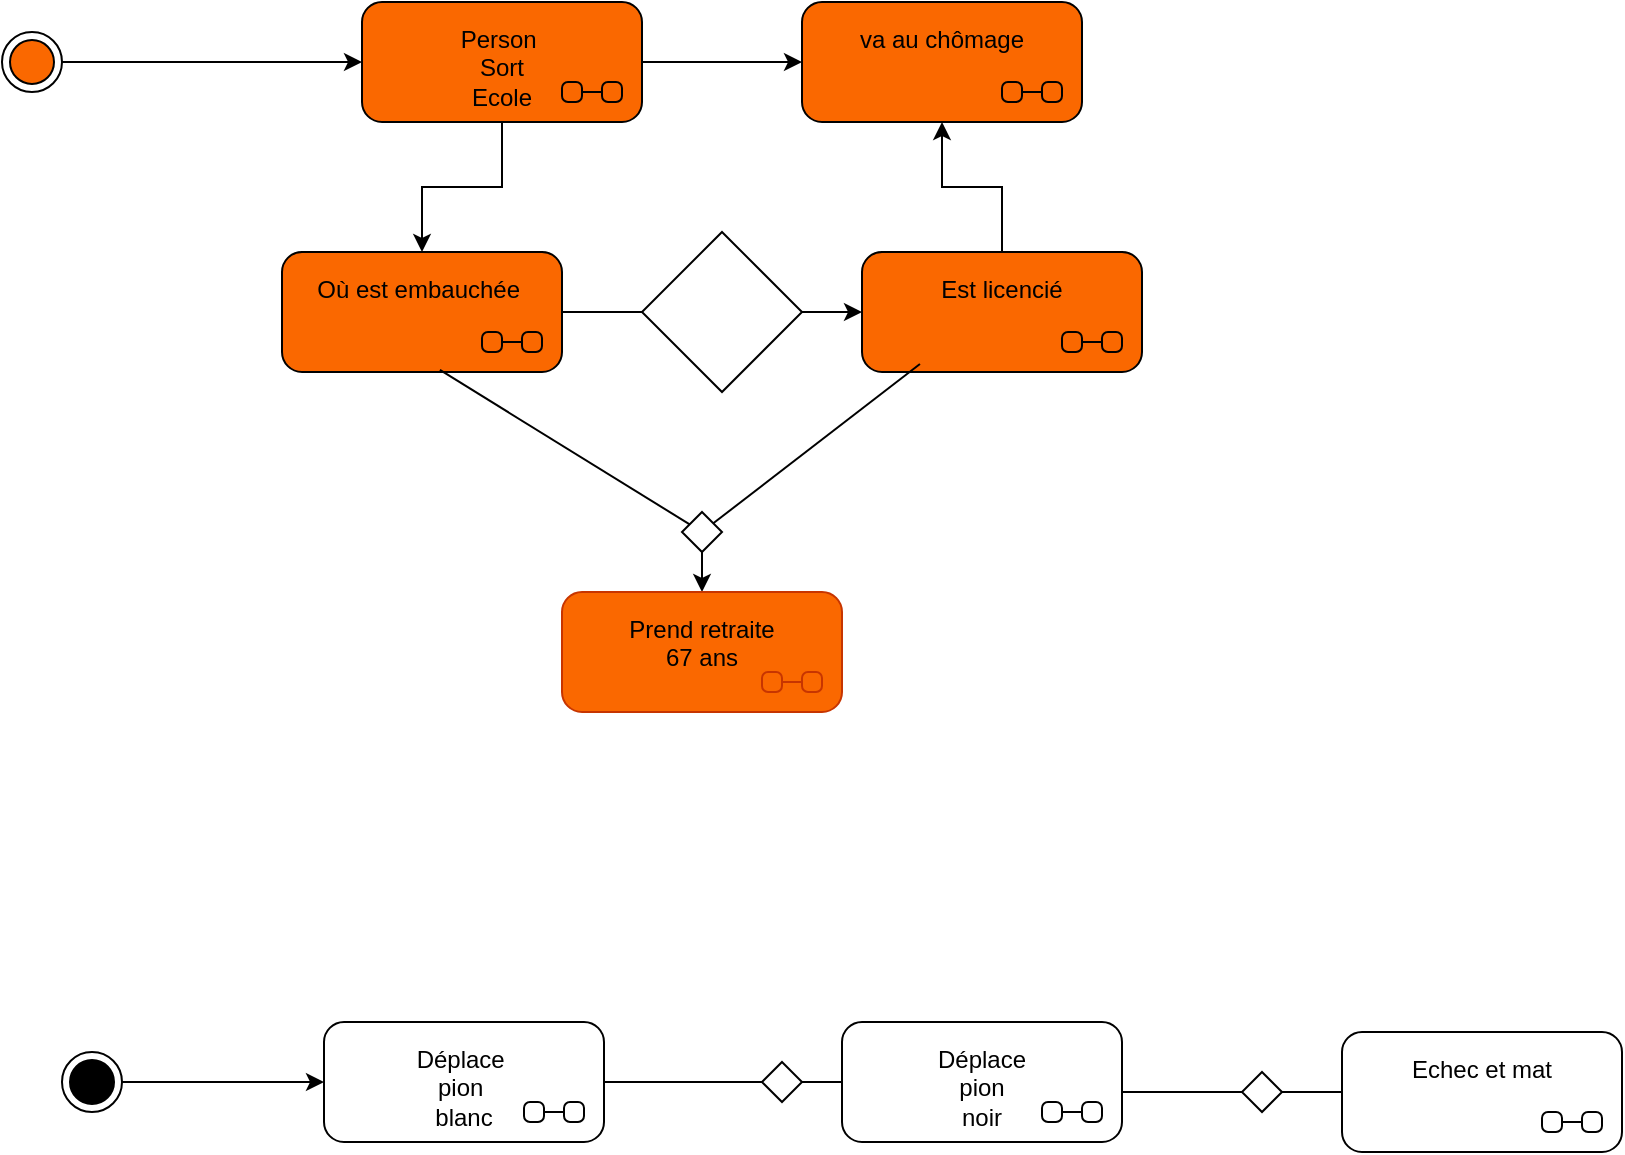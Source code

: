 <mxfile version="26.0.7">
  <diagram name="Page-1" id="htie52m5lzx_B7DPwPxJ">
    <mxGraphModel dx="954" dy="646" grid="1" gridSize="10" guides="1" tooltips="1" connect="1" arrows="1" fold="1" page="1" pageScale="1" pageWidth="827" pageHeight="1169" background="none" math="0" shadow="0">
      <root>
        <mxCell id="0" />
        <mxCell id="1" parent="0" />
        <mxCell id="Ul_6RHFBqRUCSH85dnKk-5" style="edgeStyle=orthogonalEdgeStyle;rounded=1;orthogonalLoop=1;jettySize=auto;html=1;exitX=1;exitY=0.5;exitDx=0;exitDy=0;fillColor=#fa6800;strokeColor=default;shadow=0;" edge="1" parent="1" source="Ul_6RHFBqRUCSH85dnKk-2">
          <mxGeometry relative="1" as="geometry">
            <mxPoint x="250" y="85" as="targetPoint" />
          </mxGeometry>
        </mxCell>
        <mxCell id="Ul_6RHFBqRUCSH85dnKk-2" value="" style="ellipse;html=1;shape=endState;fillColor=#fa6800;strokeColor=default;rounded=1;fontColor=#000000;shadow=0;" vertex="1" parent="1">
          <mxGeometry x="70" y="70" width="30" height="30" as="geometry" />
        </mxCell>
        <mxCell id="Ul_6RHFBqRUCSH85dnKk-17" value="" style="edgeStyle=orthogonalEdgeStyle;rounded=1;orthogonalLoop=1;jettySize=auto;html=1;fillColor=#fa6800;strokeColor=default;shadow=0;" edge="1" parent="1" source="Ul_6RHFBqRUCSH85dnKk-11" target="Ul_6RHFBqRUCSH85dnKk-16">
          <mxGeometry relative="1" as="geometry" />
        </mxCell>
        <mxCell id="Ul_6RHFBqRUCSH85dnKk-21" style="edgeStyle=orthogonalEdgeStyle;rounded=0;hachureGap=4;orthogonalLoop=1;jettySize=auto;html=1;exitX=0.5;exitY=1;exitDx=0;exitDy=0;entryX=0.5;entryY=0;entryDx=0;entryDy=0;fontFamily=Architects Daughter;fontSource=https%3A%2F%2Ffonts.googleapis.com%2Fcss%3Ffamily%3DArchitects%2BDaughter;" edge="1" parent="1" source="Ul_6RHFBqRUCSH85dnKk-11" target="Ul_6RHFBqRUCSH85dnKk-18">
          <mxGeometry relative="1" as="geometry" />
        </mxCell>
        <mxCell id="Ul_6RHFBqRUCSH85dnKk-11" value="Person&amp;nbsp;&lt;div&gt;Sort&lt;/div&gt;&lt;div&gt;Ecole&lt;/div&gt;" style="shape=umlState;rounded=1;verticalAlign=top;spacingTop=5;umlStateSymbol=collapseState;absoluteArcSize=1;arcSize=10;html=1;whiteSpace=wrap;fillColor=#fa6800;fontColor=#000000;strokeColor=default;shadow=0;" vertex="1" parent="1">
          <mxGeometry x="250" y="55" width="140" height="60" as="geometry" />
        </mxCell>
        <mxCell id="Ul_6RHFBqRUCSH85dnKk-16" value="va au chômage" style="shape=umlState;rounded=1;verticalAlign=top;spacingTop=5;umlStateSymbol=collapseState;absoluteArcSize=1;arcSize=10;html=1;whiteSpace=wrap;fillColor=#fa6800;fontColor=#000000;strokeColor=default;shadow=0;" vertex="1" parent="1">
          <mxGeometry x="470" y="55" width="140" height="60" as="geometry" />
        </mxCell>
        <mxCell id="Ul_6RHFBqRUCSH85dnKk-23" value="" style="rounded=0;orthogonalLoop=1;jettySize=auto;html=1;elbow=vertical;" edge="1" parent="1" source="Ul_6RHFBqRUCSH85dnKk-18" target="Ul_6RHFBqRUCSH85dnKk-22">
          <mxGeometry relative="1" as="geometry" />
        </mxCell>
        <mxCell id="Ul_6RHFBqRUCSH85dnKk-18" value="Où est embauchée&amp;nbsp;" style="shape=umlState;rounded=1;verticalAlign=top;spacingTop=5;umlStateSymbol=collapseState;absoluteArcSize=1;arcSize=10;html=1;whiteSpace=wrap;fillColor=#fa6800;fontColor=#000000;strokeColor=default;shadow=0;" vertex="1" parent="1">
          <mxGeometry x="210" y="180" width="140" height="60" as="geometry" />
        </mxCell>
        <mxCell id="Ul_6RHFBqRUCSH85dnKk-24" style="edgeStyle=orthogonalEdgeStyle;rounded=0;orthogonalLoop=1;jettySize=auto;html=1;exitX=0.5;exitY=0;exitDx=0;exitDy=0;entryX=0.5;entryY=1;entryDx=0;entryDy=0;" edge="1" parent="1" source="Ul_6RHFBqRUCSH85dnKk-22" target="Ul_6RHFBqRUCSH85dnKk-16">
          <mxGeometry relative="1" as="geometry" />
        </mxCell>
        <mxCell id="Ul_6RHFBqRUCSH85dnKk-22" value="Est licencié" style="shape=umlState;rounded=1;verticalAlign=top;spacingTop=5;umlStateSymbol=collapseState;absoluteArcSize=1;arcSize=10;html=1;whiteSpace=wrap;fillColor=#fa6800;fontColor=#000000;strokeColor=default;shadow=0;" vertex="1" parent="1">
          <mxGeometry x="500" y="180" width="140" height="60" as="geometry" />
        </mxCell>
        <mxCell id="Ul_6RHFBqRUCSH85dnKk-38" style="edgeStyle=orthogonalEdgeStyle;rounded=0;orthogonalLoop=1;jettySize=auto;html=1;exitX=0.5;exitY=1;exitDx=0;exitDy=0;entryX=0.5;entryY=0;entryDx=0;entryDy=0;" edge="1" parent="1" source="Ul_6RHFBqRUCSH85dnKk-33" target="Ul_6RHFBqRUCSH85dnKk-37">
          <mxGeometry relative="1" as="geometry" />
        </mxCell>
        <mxCell id="Ul_6RHFBqRUCSH85dnKk-33" value="" style="rhombus;aspect=fixed;" vertex="1" parent="1">
          <mxGeometry x="410" y="310" width="20" height="20" as="geometry" />
        </mxCell>
        <mxCell id="Ul_6RHFBqRUCSH85dnKk-34" value="" style="endArrow=none;html=1;rounded=0;align=center;verticalAlign=bottom;labelBackgroundColor=none;exitX=0.564;exitY=0.983;exitDx=0;exitDy=0;exitPerimeter=0;" edge="1" target="Ul_6RHFBqRUCSH85dnKk-33" parent="1" source="Ul_6RHFBqRUCSH85dnKk-18">
          <mxGeometry relative="1" as="geometry">
            <mxPoint x="350" y="320" as="sourcePoint" />
          </mxGeometry>
        </mxCell>
        <mxCell id="Ul_6RHFBqRUCSH85dnKk-35" value="" style="endArrow=none;html=1;rounded=0;align=center;verticalAlign=bottom;labelBackgroundColor=none;entryX=0.207;entryY=0.933;entryDx=0;entryDy=0;entryPerimeter=0;" edge="1" source="Ul_6RHFBqRUCSH85dnKk-33" parent="1" target="Ul_6RHFBqRUCSH85dnKk-22">
          <mxGeometry relative="1" as="geometry">
            <mxPoint x="490" y="320" as="targetPoint" />
          </mxGeometry>
        </mxCell>
        <mxCell id="Ul_6RHFBqRUCSH85dnKk-37" value="Prend retraite&lt;div&gt;67 ans&lt;/div&gt;" style="shape=umlState;rounded=1;verticalAlign=top;spacingTop=5;umlStateSymbol=collapseState;absoluteArcSize=1;arcSize=10;html=1;whiteSpace=wrap;fillColor=#fa6800;fontColor=#000000;strokeColor=#C73500;" vertex="1" parent="1">
          <mxGeometry x="350" y="350" width="140" height="60" as="geometry" />
        </mxCell>
        <mxCell id="Ul_6RHFBqRUCSH85dnKk-39" value="" style="rhombus;whiteSpace=wrap;html=1;" vertex="1" parent="1">
          <mxGeometry x="390" y="170" width="80" height="80" as="geometry" />
        </mxCell>
        <mxCell id="Ul_6RHFBqRUCSH85dnKk-45" style="edgeStyle=orthogonalEdgeStyle;rounded=0;orthogonalLoop=1;jettySize=auto;html=1;exitX=1;exitY=0.5;exitDx=0;exitDy=0;entryX=0;entryY=0.5;entryDx=0;entryDy=0;" edge="1" parent="1" source="Ul_6RHFBqRUCSH85dnKk-43" target="Ul_6RHFBqRUCSH85dnKk-44">
          <mxGeometry relative="1" as="geometry" />
        </mxCell>
        <mxCell id="Ul_6RHFBqRUCSH85dnKk-43" value="" style="ellipse;html=1;shape=endState;fillColor=strokeColor;" vertex="1" parent="1">
          <mxGeometry x="100" y="580" width="30" height="30" as="geometry" />
        </mxCell>
        <mxCell id="Ul_6RHFBqRUCSH85dnKk-44" value="Déplace&amp;nbsp;&lt;div&gt;pion&amp;nbsp;&lt;/div&gt;&lt;div&gt;blanc&lt;/div&gt;" style="shape=umlState;rounded=1;verticalAlign=top;spacingTop=5;umlStateSymbol=collapseState;absoluteArcSize=1;arcSize=10;html=1;whiteSpace=wrap;" vertex="1" parent="1">
          <mxGeometry x="231" y="565" width="140" height="60" as="geometry" />
        </mxCell>
        <mxCell id="Ul_6RHFBqRUCSH85dnKk-50" value="" style="rhombus;aspect=fixed;" vertex="1" parent="1">
          <mxGeometry x="450" y="585" width="20" height="20" as="geometry" />
        </mxCell>
        <mxCell id="Ul_6RHFBqRUCSH85dnKk-51" value="" style="endArrow=none;html=1;rounded=0;align=center;verticalAlign=bottom;labelBackgroundColor=none;exitX=1;exitY=0.5;exitDx=0;exitDy=0;" edge="1" target="Ul_6RHFBqRUCSH85dnKk-50" parent="1" source="Ul_6RHFBqRUCSH85dnKk-44">
          <mxGeometry relative="1" as="geometry">
            <mxPoint x="390" y="595" as="sourcePoint" />
          </mxGeometry>
        </mxCell>
        <mxCell id="Ul_6RHFBqRUCSH85dnKk-52" value="" style="endArrow=none;html=1;rounded=0;align=center;verticalAlign=bottom;labelBackgroundColor=none;" edge="1" source="Ul_6RHFBqRUCSH85dnKk-50" parent="1" target="Ul_6RHFBqRUCSH85dnKk-53">
          <mxGeometry relative="1" as="geometry">
            <mxPoint x="530" y="595" as="targetPoint" />
          </mxGeometry>
        </mxCell>
        <mxCell id="Ul_6RHFBqRUCSH85dnKk-53" value="Déplace&lt;div&gt;pion&lt;/div&gt;&lt;div&gt;noir&lt;/div&gt;" style="shape=umlState;rounded=1;verticalAlign=top;spacingTop=5;umlStateSymbol=collapseState;absoluteArcSize=1;arcSize=10;html=1;whiteSpace=wrap;" vertex="1" parent="1">
          <mxGeometry x="490" y="565" width="140" height="60" as="geometry" />
        </mxCell>
        <mxCell id="Ul_6RHFBqRUCSH85dnKk-57" value="" style="rhombus;aspect=fixed;" vertex="1" parent="1">
          <mxGeometry x="690" y="590" width="20" height="20" as="geometry" />
        </mxCell>
        <mxCell id="Ul_6RHFBqRUCSH85dnKk-58" value="" style="endArrow=none;html=1;rounded=0;align=center;verticalAlign=bottom;labelBackgroundColor=none;" edge="1" target="Ul_6RHFBqRUCSH85dnKk-57" parent="1">
          <mxGeometry relative="1" as="geometry">
            <mxPoint x="630" y="600" as="sourcePoint" />
          </mxGeometry>
        </mxCell>
        <mxCell id="Ul_6RHFBqRUCSH85dnKk-59" value="" style="endArrow=none;html=1;rounded=0;align=center;verticalAlign=bottom;labelBackgroundColor=none;" edge="1" source="Ul_6RHFBqRUCSH85dnKk-57" parent="1" target="Ul_6RHFBqRUCSH85dnKk-60">
          <mxGeometry relative="1" as="geometry">
            <mxPoint x="770" y="600" as="targetPoint" />
          </mxGeometry>
        </mxCell>
        <mxCell id="Ul_6RHFBqRUCSH85dnKk-60" value="Echec et mat" style="shape=umlState;rounded=1;verticalAlign=top;spacingTop=5;umlStateSymbol=collapseState;absoluteArcSize=1;arcSize=10;html=1;whiteSpace=wrap;" vertex="1" parent="1">
          <mxGeometry x="740" y="570" width="140" height="60" as="geometry" />
        </mxCell>
      </root>
    </mxGraphModel>
  </diagram>
</mxfile>
